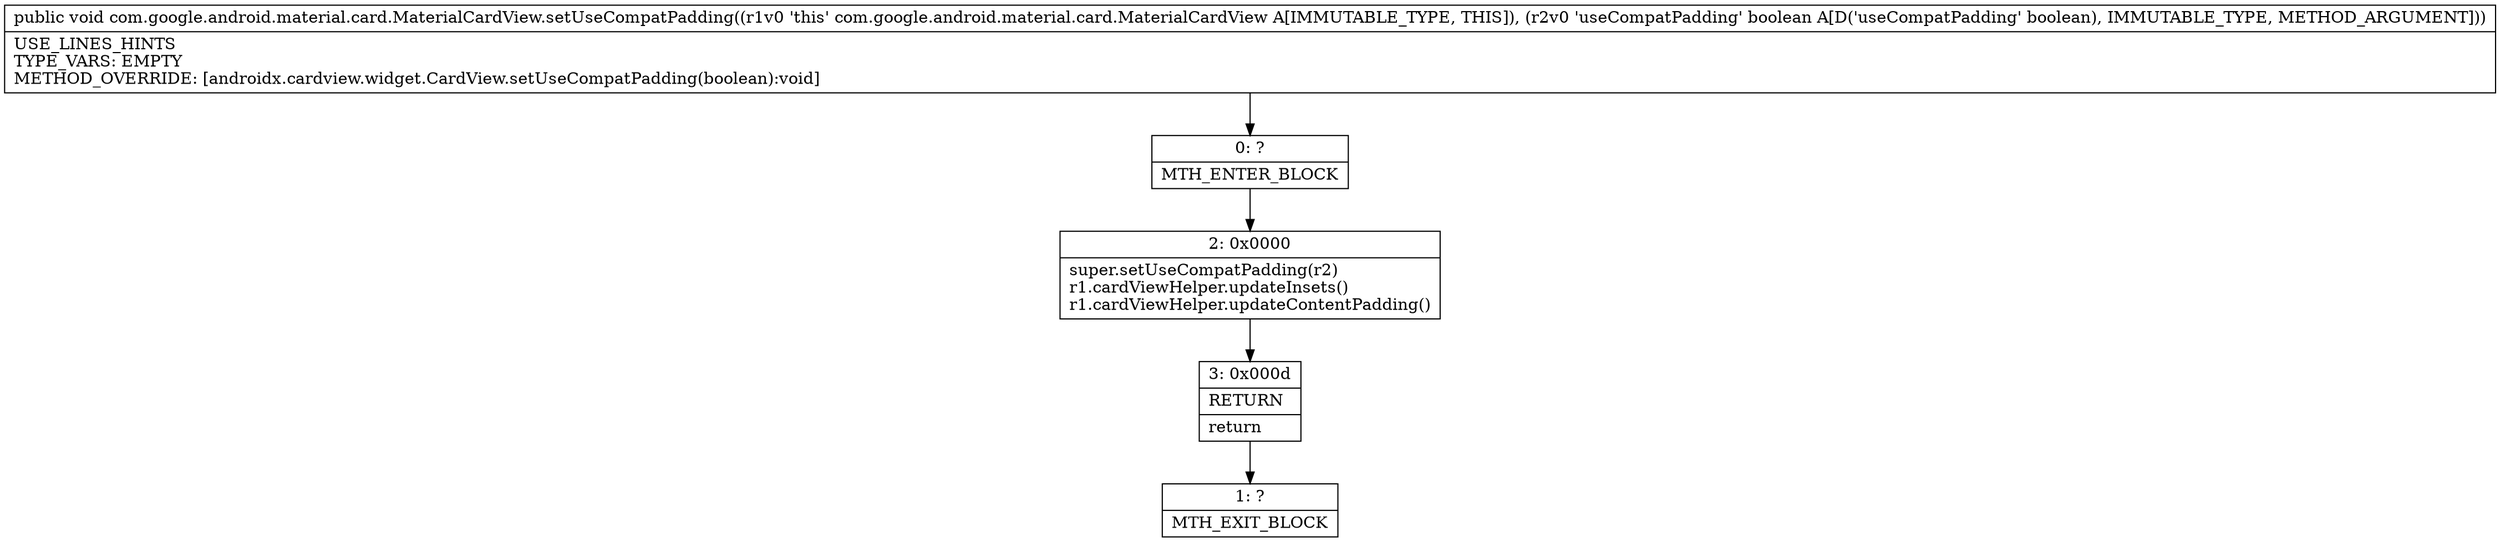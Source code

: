digraph "CFG forcom.google.android.material.card.MaterialCardView.setUseCompatPadding(Z)V" {
Node_0 [shape=record,label="{0\:\ ?|MTH_ENTER_BLOCK\l}"];
Node_2 [shape=record,label="{2\:\ 0x0000|super.setUseCompatPadding(r2)\lr1.cardViewHelper.updateInsets()\lr1.cardViewHelper.updateContentPadding()\l}"];
Node_3 [shape=record,label="{3\:\ 0x000d|RETURN\l|return\l}"];
Node_1 [shape=record,label="{1\:\ ?|MTH_EXIT_BLOCK\l}"];
MethodNode[shape=record,label="{public void com.google.android.material.card.MaterialCardView.setUseCompatPadding((r1v0 'this' com.google.android.material.card.MaterialCardView A[IMMUTABLE_TYPE, THIS]), (r2v0 'useCompatPadding' boolean A[D('useCompatPadding' boolean), IMMUTABLE_TYPE, METHOD_ARGUMENT]))  | USE_LINES_HINTS\lTYPE_VARS: EMPTY\lMETHOD_OVERRIDE: [androidx.cardview.widget.CardView.setUseCompatPadding(boolean):void]\l}"];
MethodNode -> Node_0;Node_0 -> Node_2;
Node_2 -> Node_3;
Node_3 -> Node_1;
}

